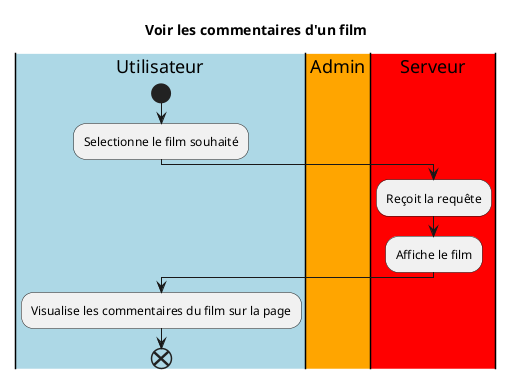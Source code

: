 @startuml CineCourts
title "Voir les commentaires d'un film"

|#LightBlue|Utilisateur|
|#Orange|Admin|
|#Red|Serveur|

    |Utilisateur|
    start
    :Selectionne le film souhaité;
    |Serveur|
    :Reçoit la requête;
    :Affiche le film;
    |Utilisateur|
    :Visualise les commentaires du film sur la page;
    end
@enduml